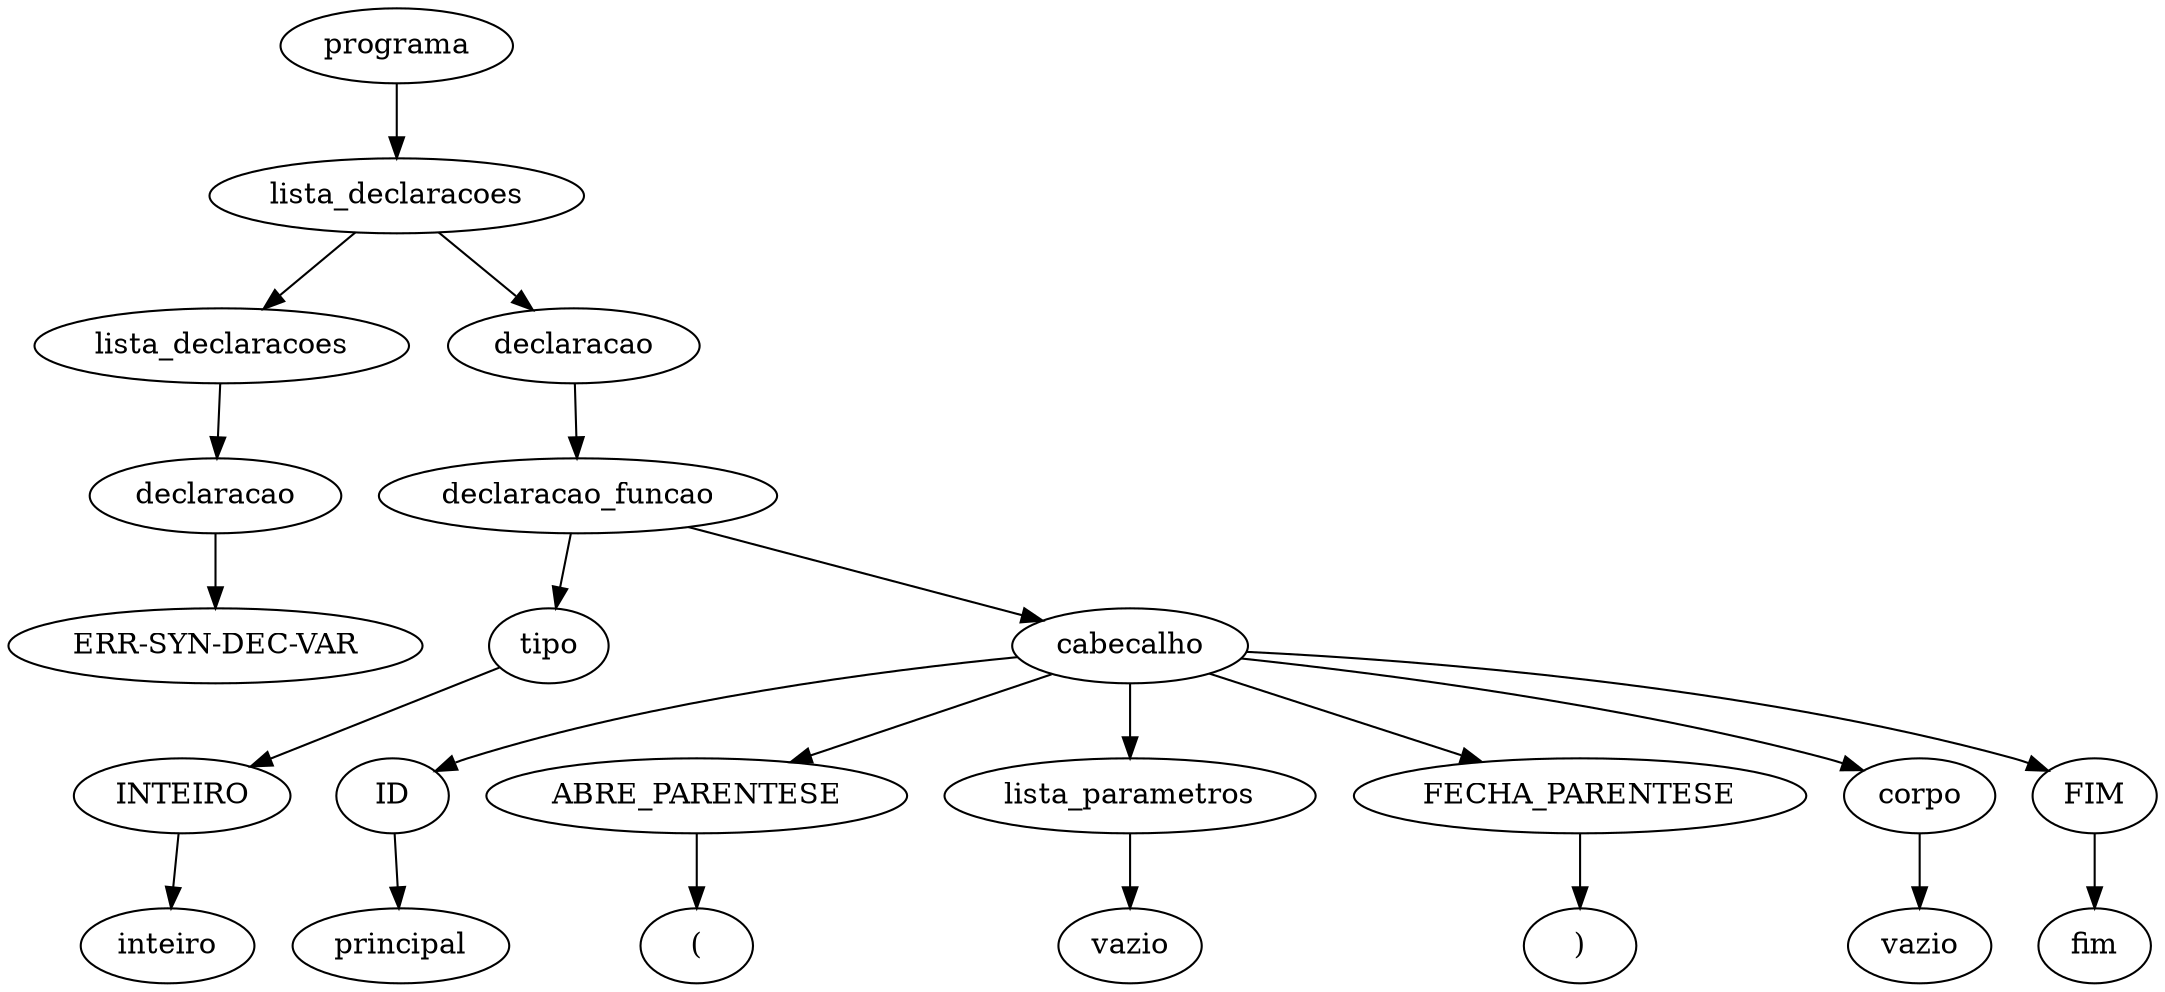 digraph tree {
    "0x0" [label="programa"];
    "0x1" [label="lista_declaracoes"];
    "0x2" [label="lista_declaracoes"];
    "0x3" [label="declaracao"];
    "0x4" [label="ERR-SYN-DEC-VAR"];
    "0x5" [label="declaracao"];
    "0x6" [label="declaracao_funcao"];
    "0x7" [label="tipo"];
    "0x8" [label="INTEIRO"];
    "0x9" [label="inteiro"];
    "0xa" [label="cabecalho"];
    "0xb" [label="ID"];
    "0xc" [label="principal"];
    "0xd" [label="ABRE_PARENTESE"];
    "0xe" [label="("];
    "0xf" [label="lista_parametros"];
    "0x10" [label="vazio"];
    "0x11" [label="FECHA_PARENTESE"];
    "0x12" [label=")"];
    "0x13" [label="corpo"];
    "0x14" [label="vazio"];
    "0x15" [label="FIM"];
    "0x16" [label="fim"];
    "0x0" -> "0x1";
    "0x1" -> "0x2";
    "0x1" -> "0x5";
    "0x2" -> "0x3";
    "0x3" -> "0x4";
    "0x5" -> "0x6";
    "0x6" -> "0x7";
    "0x6" -> "0xa";
    "0x7" -> "0x8";
    "0x8" -> "0x9";
    "0xa" -> "0xb";
    "0xa" -> "0xd";
    "0xa" -> "0xf";
    "0xa" -> "0x11";
    "0xa" -> "0x13";
    "0xa" -> "0x15";
    "0xb" -> "0xc";
    "0xd" -> "0xe";
    "0xf" -> "0x10";
    "0x11" -> "0x12";
    "0x13" -> "0x14";
    "0x15" -> "0x16";
}
